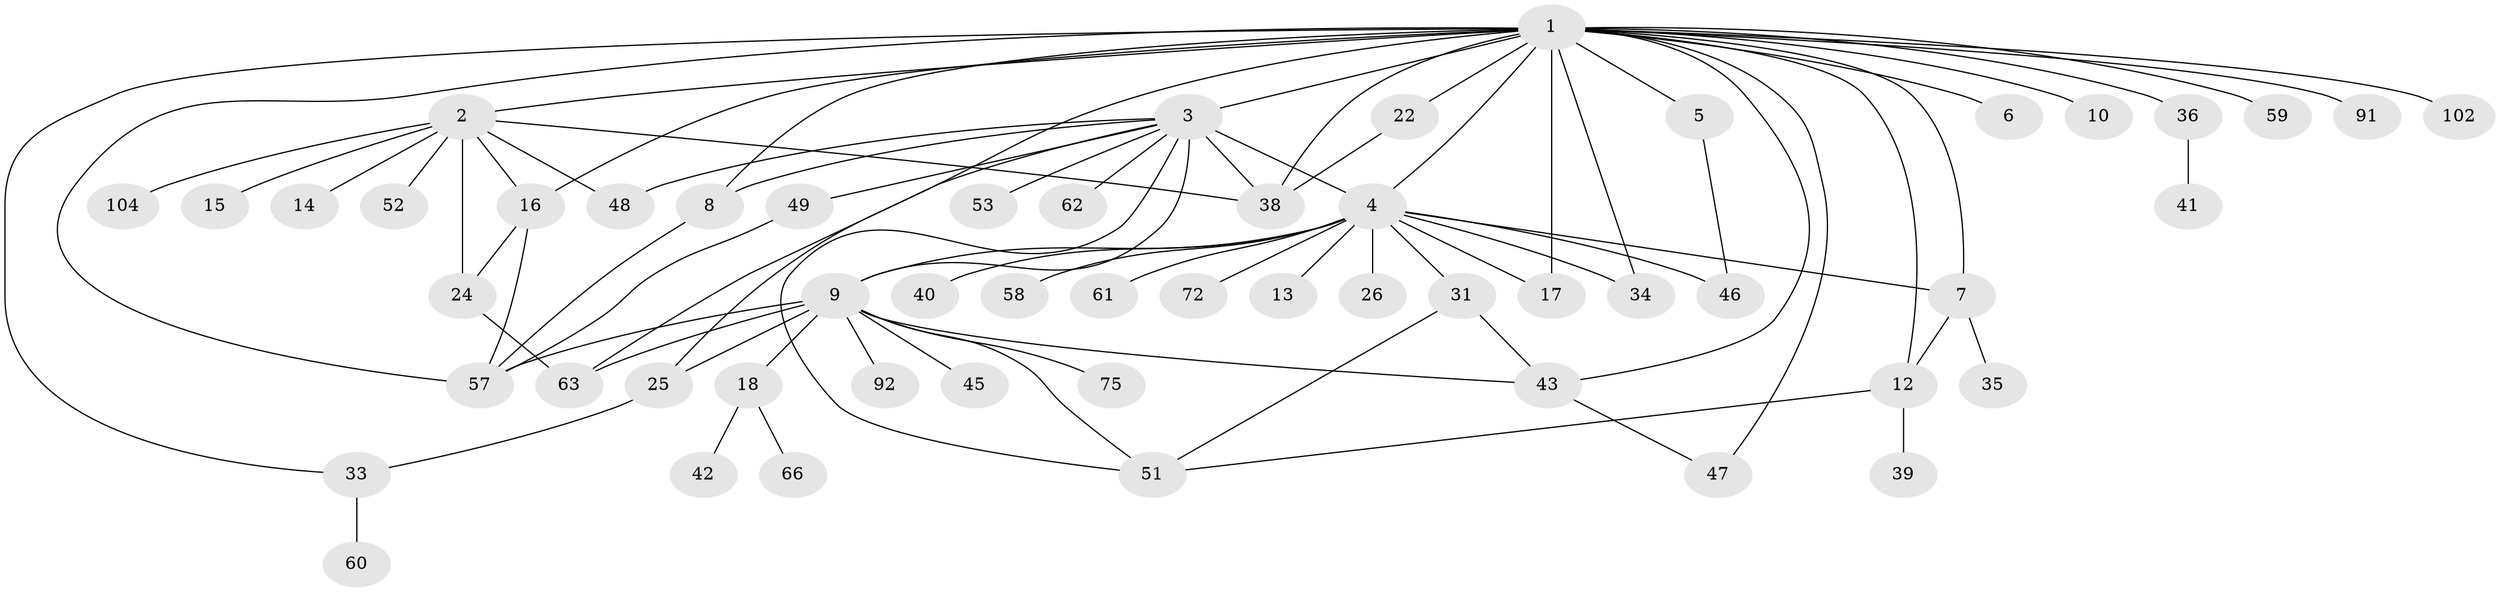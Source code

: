 // original degree distribution, {28: 0.009174311926605505, 9: 0.009174311926605505, 12: 0.009174311926605505, 6: 0.01834862385321101, 2: 0.22935779816513763, 1: 0.44954128440366975, 4: 0.09174311926605505, 3: 0.13761467889908258, 10: 0.009174311926605505, 19: 0.009174311926605505, 5: 0.009174311926605505, 8: 0.009174311926605505, 7: 0.009174311926605505}
// Generated by graph-tools (version 1.1) at 2025/14/03/09/25 04:14:36]
// undirected, 54 vertices, 81 edges
graph export_dot {
graph [start="1"]
  node [color=gray90,style=filled];
  1;
  2;
  3 [super="+29+106+50"];
  4 [super="+11"];
  5;
  6;
  7 [super="+30"];
  8;
  9 [super="+37"];
  10;
  12 [super="+71+103+70+19"];
  13 [super="+79+56"];
  14 [super="+65+109"];
  15;
  16 [super="+67"];
  17 [super="+44+76"];
  18 [super="+23+20"];
  22;
  24 [super="+101+97+32"];
  25 [super="+95"];
  26 [super="+82"];
  31 [super="+81"];
  33;
  34 [super="+74+69"];
  35;
  36;
  38 [super="+105"];
  39;
  40 [super="+64"];
  41 [super="+89"];
  42;
  43 [super="+68"];
  45;
  46 [super="+96"];
  47 [super="+99"];
  48 [super="+54"];
  49 [super="+98"];
  51;
  52;
  53;
  57 [super="+83+108+80"];
  58;
  59;
  60;
  61;
  62;
  63 [super="+88"];
  66;
  72;
  75;
  91;
  92;
  102;
  104;
  1 -- 2;
  1 -- 3 [weight=2];
  1 -- 4 [weight=3];
  1 -- 5;
  1 -- 6;
  1 -- 7;
  1 -- 8;
  1 -- 10;
  1 -- 12 [weight=2];
  1 -- 22;
  1 -- 25;
  1 -- 33;
  1 -- 36;
  1 -- 59;
  1 -- 91;
  1 -- 102;
  1 -- 38;
  1 -- 34;
  1 -- 47;
  1 -- 17;
  1 -- 57;
  1 -- 16;
  1 -- 43;
  2 -- 14;
  2 -- 15;
  2 -- 16;
  2 -- 24;
  2 -- 38;
  2 -- 52;
  2 -- 104;
  2 -- 48;
  3 -- 8;
  3 -- 9;
  3 -- 48;
  3 -- 49;
  3 -- 51;
  3 -- 53;
  3 -- 38;
  3 -- 62;
  3 -- 63;
  3 -- 4 [weight=4];
  4 -- 31;
  4 -- 46 [weight=2];
  4 -- 58;
  4 -- 72;
  4 -- 34;
  4 -- 7;
  4 -- 40;
  4 -- 9;
  4 -- 13;
  4 -- 17 [weight=2];
  4 -- 26;
  4 -- 61;
  5 -- 46;
  7 -- 35;
  7 -- 12;
  8 -- 57;
  9 -- 18;
  9 -- 43;
  9 -- 45;
  9 -- 51;
  9 -- 63;
  9 -- 75;
  9 -- 92;
  9 -- 25;
  9 -- 57;
  12 -- 39;
  12 -- 51;
  16 -- 57;
  16 -- 24;
  18 -- 42;
  18 -- 66;
  22 -- 38;
  24 -- 63;
  25 -- 33;
  31 -- 51;
  31 -- 43;
  33 -- 60;
  36 -- 41;
  43 -- 47;
  49 -- 57;
}
